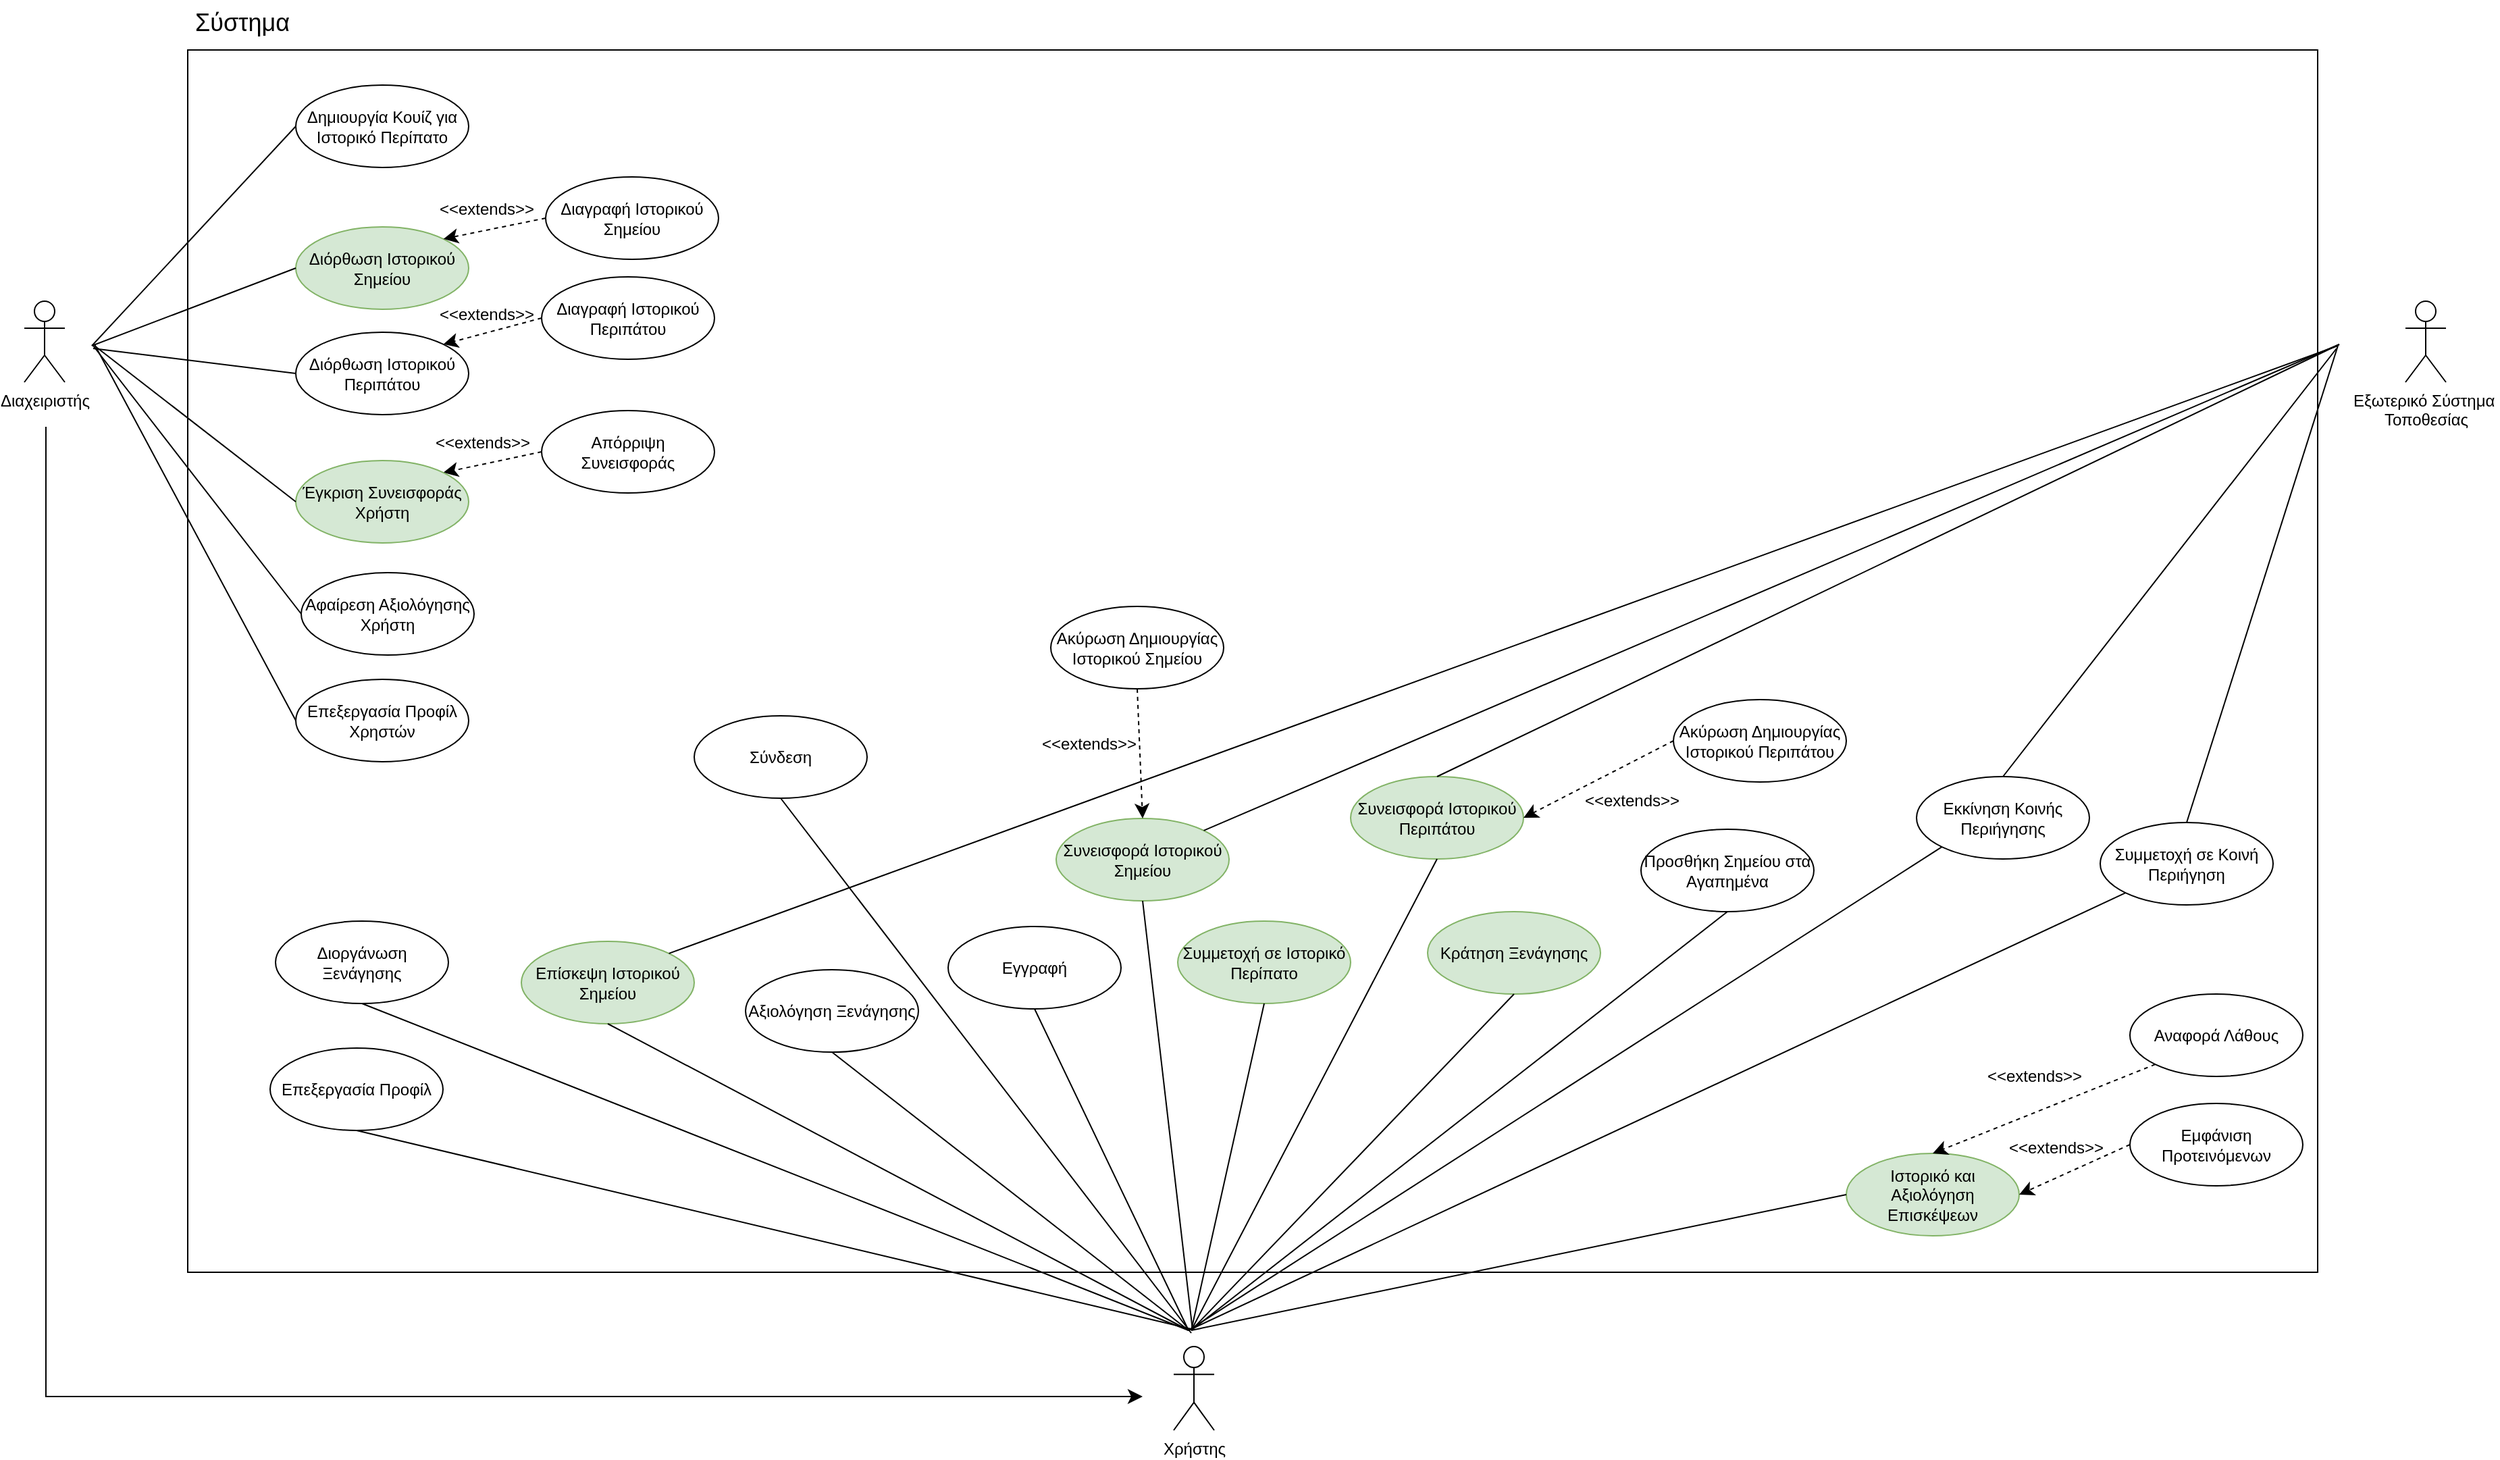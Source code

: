 <mxfile version="24.2.3" type="device">
  <diagram name="Page-1" id="uMqA1R6x-6Gs1QEI-oIA">
    <mxGraphModel dx="2309" dy="1489" grid="0" gridSize="10" guides="1" tooltips="1" connect="1" arrows="1" fold="1" page="0" pageScale="1" pageWidth="827" pageHeight="1169" math="0" shadow="0">
      <root>
        <mxCell id="0" />
        <mxCell id="1" parent="0" />
        <mxCell id="FWMYH-VB2yFF3loCDDfO-70" value="" style="rounded=0;whiteSpace=wrap;html=1;fillColor=none;" parent="1" vertex="1">
          <mxGeometry x="-171" y="-266" width="1577" height="905" as="geometry" />
        </mxCell>
        <mxCell id="FWMYH-VB2yFF3loCDDfO-71" value="Δημιουργία Κουίζ για&lt;br&gt;Ιστορικό Περίπατο" style="ellipse;whiteSpace=wrap;html=1;" parent="1" vertex="1">
          <mxGeometry x="-91" y="-240" width="128" height="61" as="geometry" />
        </mxCell>
        <mxCell id="FWMYH-VB2yFF3loCDDfO-72" value="Διαχειριστής" style="shape=umlActor;verticalLabelPosition=bottom;verticalAlign=top;html=1;outlineConnect=0;" parent="1" vertex="1">
          <mxGeometry x="-292" y="-80" width="30" height="60" as="geometry" />
        </mxCell>
        <mxCell id="FWMYH-VB2yFF3loCDDfO-73" value="Χρήστης" style="shape=umlActor;verticalLabelPosition=bottom;verticalAlign=top;html=1;outlineConnect=0;" parent="1" vertex="1">
          <mxGeometry x="559" y="694" width="30" height="62" as="geometry" />
        </mxCell>
        <mxCell id="FWMYH-VB2yFF3loCDDfO-74" value="&lt;div&gt;Εξωτερικό Σύστημα&amp;nbsp;&lt;/div&gt;&lt;div&gt;Τοποθεσίας&lt;/div&gt;" style="shape=umlActor;verticalLabelPosition=bottom;verticalAlign=top;html=1;outlineConnect=0;" parent="1" vertex="1">
          <mxGeometry x="1471" y="-80" width="30" height="60" as="geometry" />
        </mxCell>
        <mxCell id="FWMYH-VB2yFF3loCDDfO-75" value="Διόρθωση Ιστορικού Σημείου" style="ellipse;whiteSpace=wrap;html=1;fillColor=#d5e8d4;strokeColor=#82b366;" parent="1" vertex="1">
          <mxGeometry x="-91" y="-135" width="128" height="61" as="geometry" />
        </mxCell>
        <mxCell id="FWMYH-VB2yFF3loCDDfO-76" value="Διαγραφή Ιστορικού Σημείου" style="ellipse;whiteSpace=wrap;html=1;" parent="1" vertex="1">
          <mxGeometry x="94" y="-172" width="128" height="61" as="geometry" />
        </mxCell>
        <mxCell id="FWMYH-VB2yFF3loCDDfO-77" style="edgeStyle=none;curved=1;rounded=0;orthogonalLoop=1;jettySize=auto;html=1;exitX=0;exitY=0.5;exitDx=0;exitDy=0;entryX=1;entryY=0;entryDx=0;entryDy=0;fontSize=12;startSize=8;endSize=8;dashed=1;" parent="1" source="FWMYH-VB2yFF3loCDDfO-78" target="FWMYH-VB2yFF3loCDDfO-80" edge="1">
          <mxGeometry relative="1" as="geometry" />
        </mxCell>
        <mxCell id="FWMYH-VB2yFF3loCDDfO-78" value="Απόρριψη Συνεισφοράς" style="ellipse;whiteSpace=wrap;html=1;" parent="1" vertex="1">
          <mxGeometry x="91" y="1" width="128" height="61" as="geometry" />
        </mxCell>
        <mxCell id="FWMYH-VB2yFF3loCDDfO-80" value="Έγκριση Συνεισφοράς Χρήστη" style="ellipse;whiteSpace=wrap;html=1;fillColor=#d5e8d4;strokeColor=#82b366;" parent="1" vertex="1">
          <mxGeometry x="-91" y="38" width="128" height="61" as="geometry" />
        </mxCell>
        <mxCell id="FWMYH-VB2yFF3loCDDfO-81" value="Αφαίρεση Αξιολόγησης Χρήστη" style="ellipse;whiteSpace=wrap;html=1;" parent="1" vertex="1">
          <mxGeometry x="-87" y="121" width="128" height="61" as="geometry" />
        </mxCell>
        <mxCell id="FWMYH-VB2yFF3loCDDfO-82" value="Επεξεργασία Προφίλ Χρηστών" style="ellipse;whiteSpace=wrap;html=1;" parent="1" vertex="1">
          <mxGeometry x="-91" y="200" width="128" height="61" as="geometry" />
        </mxCell>
        <mxCell id="FWMYH-VB2yFF3loCDDfO-83" value="" style="endArrow=none;html=1;rounded=0;fontSize=12;startSize=8;endSize=8;curved=1;entryX=0;entryY=0.5;entryDx=0;entryDy=0;" parent="1" target="FWMYH-VB2yFF3loCDDfO-71" edge="1">
          <mxGeometry width="50" height="50" relative="1" as="geometry">
            <mxPoint x="-242" y="-47" as="sourcePoint" />
            <mxPoint x="-115" y="-108" as="targetPoint" />
          </mxGeometry>
        </mxCell>
        <mxCell id="FWMYH-VB2yFF3loCDDfO-84" value="" style="endArrow=none;html=1;rounded=0;fontSize=12;startSize=8;endSize=8;curved=1;entryX=0;entryY=0.5;entryDx=0;entryDy=0;" parent="1" target="FWMYH-VB2yFF3loCDDfO-75" edge="1">
          <mxGeometry width="50" height="50" relative="1" as="geometry">
            <mxPoint x="-242" y="-47" as="sourcePoint" />
            <mxPoint x="-115" y="-108" as="targetPoint" />
          </mxGeometry>
        </mxCell>
        <mxCell id="FWMYH-VB2yFF3loCDDfO-85" value="" style="endArrow=none;html=1;rounded=0;fontSize=12;startSize=8;endSize=8;curved=1;entryX=0;entryY=0.5;entryDx=0;entryDy=0;" parent="1" target="FWMYH-VB2yFF3loCDDfO-81" edge="1">
          <mxGeometry width="50" height="50" relative="1" as="geometry">
            <mxPoint x="-241" y="-47" as="sourcePoint" />
            <mxPoint x="-230" y="92" as="targetPoint" />
          </mxGeometry>
        </mxCell>
        <mxCell id="FWMYH-VB2yFF3loCDDfO-86" value="" style="endArrow=none;html=1;rounded=0;fontSize=12;startSize=8;endSize=8;curved=1;entryX=0.5;entryY=1;entryDx=0;entryDy=0;" parent="1" target="FWMYH-VB2yFF3loCDDfO-93" edge="1">
          <mxGeometry width="50" height="50" relative="1" as="geometry">
            <mxPoint x="570" y="682" as="sourcePoint" />
            <mxPoint x="-148" y="374" as="targetPoint" />
          </mxGeometry>
        </mxCell>
        <mxCell id="FWMYH-VB2yFF3loCDDfO-87" value="" style="endArrow=none;html=1;rounded=0;fontSize=12;startSize=8;endSize=8;curved=1;entryX=0;entryY=0.5;entryDx=0;entryDy=0;" parent="1" target="FWMYH-VB2yFF3loCDDfO-80" edge="1">
          <mxGeometry width="50" height="50" relative="1" as="geometry">
            <mxPoint x="-240" y="-47" as="sourcePoint" />
            <mxPoint x="-139" y="40" as="targetPoint" />
          </mxGeometry>
        </mxCell>
        <mxCell id="FWMYH-VB2yFF3loCDDfO-88" value="" style="endArrow=none;html=1;rounded=0;fontSize=12;startSize=8;endSize=8;curved=1;entryX=0;entryY=0.5;entryDx=0;entryDy=0;" parent="1" target="FWMYH-VB2yFF3loCDDfO-82" edge="1">
          <mxGeometry width="50" height="50" relative="1" as="geometry">
            <mxPoint x="-240" y="-48" as="sourcePoint" />
            <mxPoint x="-117" y="192" as="targetPoint" />
          </mxGeometry>
        </mxCell>
        <mxCell id="FWMYH-VB2yFF3loCDDfO-89" style="edgeStyle=none;curved=1;rounded=0;orthogonalLoop=1;jettySize=auto;html=1;exitX=0;exitY=0.5;exitDx=0;exitDy=0;entryX=1;entryY=0;entryDx=0;entryDy=0;fontSize=12;startSize=8;endSize=8;dashed=1;" parent="1" source="FWMYH-VB2yFF3loCDDfO-76" target="FWMYH-VB2yFF3loCDDfO-75" edge="1">
          <mxGeometry relative="1" as="geometry">
            <mxPoint x="89" y="-103" as="sourcePoint" />
            <mxPoint x="25" y="-69" as="targetPoint" />
          </mxGeometry>
        </mxCell>
        <mxCell id="FWMYH-VB2yFF3loCDDfO-91" value="&lt;font style=&quot;font-size: 12px;&quot;&gt;&amp;lt;&amp;lt;&lt;font style=&quot;font-size: 12px;&quot;&gt;extends&amp;gt;&amp;gt;&lt;/font&gt;&lt;/font&gt;" style="text;html=1;align=center;verticalAlign=middle;resizable=0;points=[];autosize=1;strokeColor=none;fillColor=none;fontSize=16;" parent="1" vertex="1">
          <mxGeometry x="3" y="7" width="88" height="31" as="geometry" />
        </mxCell>
        <mxCell id="FWMYH-VB2yFF3loCDDfO-92" value="&lt;font style=&quot;font-size: 12px;&quot;&gt;&amp;lt;&amp;lt;&lt;font style=&quot;font-size: 12px;&quot;&gt;extends&amp;gt;&amp;gt;&lt;/font&gt;&lt;/font&gt;" style="text;html=1;align=center;verticalAlign=middle;resizable=0;points=[];autosize=1;strokeColor=none;fillColor=none;fontSize=16;" parent="1" vertex="1">
          <mxGeometry x="6" y="-166" width="88" height="31" as="geometry" />
        </mxCell>
        <mxCell id="FWMYH-VB2yFF3loCDDfO-93" value="Διοργάνωση Ξενάγησης" style="ellipse;whiteSpace=wrap;html=1;" parent="1" vertex="1">
          <mxGeometry x="-106" y="379" width="128" height="61" as="geometry" />
        </mxCell>
        <mxCell id="FWMYH-VB2yFF3loCDDfO-94" value="Επεξεργασία Προφίλ" style="ellipse;whiteSpace=wrap;html=1;" parent="1" vertex="1">
          <mxGeometry x="-110" y="473" width="128" height="61" as="geometry" />
        </mxCell>
        <mxCell id="FWMYH-VB2yFF3loCDDfO-95" value="Επίσκεψη Ιστορικού Σημείου" style="ellipse;whiteSpace=wrap;html=1;fillColor=#d5e8d4;strokeColor=#82b366;" parent="1" vertex="1">
          <mxGeometry x="76" y="394" width="128" height="61" as="geometry" />
        </mxCell>
        <mxCell id="FWMYH-VB2yFF3loCDDfO-97" value="Σύνδεση" style="ellipse;whiteSpace=wrap;html=1;" parent="1" vertex="1">
          <mxGeometry x="204" y="227" width="128" height="61" as="geometry" />
        </mxCell>
        <mxCell id="FWMYH-VB2yFF3loCDDfO-98" value="Αξιολόγηση Ξενάγησης" style="ellipse;whiteSpace=wrap;html=1;" parent="1" vertex="1">
          <mxGeometry x="242" y="415" width="128" height="61" as="geometry" />
        </mxCell>
        <mxCell id="FWMYH-VB2yFF3loCDDfO-99" value="Συνεισφορά Ιστορικού Σημείου" style="ellipse;whiteSpace=wrap;html=1;fillColor=#d5e8d4;strokeColor=#82b366;" parent="1" vertex="1">
          <mxGeometry x="472" y="303" width="128" height="61" as="geometry" />
        </mxCell>
        <mxCell id="FWMYH-VB2yFF3loCDDfO-100" value="Συμμετοχή σε Ιστορικό Περίπατο" style="ellipse;whiteSpace=wrap;html=1;fillColor=#d5e8d4;strokeColor=#82b366;" parent="1" vertex="1">
          <mxGeometry x="562" y="379" width="128" height="61" as="geometry" />
        </mxCell>
        <mxCell id="FWMYH-VB2yFF3loCDDfO-101" value="Συνεισφορά Ιστορικού Περιπάτου" style="ellipse;whiteSpace=wrap;html=1;fillColor=#d5e8d4;strokeColor=#82b366;" parent="1" vertex="1">
          <mxGeometry x="690" y="272" width="128" height="61" as="geometry" />
        </mxCell>
        <mxCell id="FWMYH-VB2yFF3loCDDfO-102" value="Κράτηση Ξενάγησης" style="ellipse;whiteSpace=wrap;html=1;fillColor=#d5e8d4;strokeColor=#82b366;" parent="1" vertex="1">
          <mxGeometry x="747" y="372" width="128" height="61" as="geometry" />
        </mxCell>
        <mxCell id="FWMYH-VB2yFF3loCDDfO-104" style="edgeStyle=none;curved=1;rounded=0;orthogonalLoop=1;jettySize=auto;html=1;exitX=0;exitY=0.5;exitDx=0;exitDy=0;entryX=1;entryY=0.5;entryDx=0;entryDy=0;fontSize=12;startSize=8;endSize=8;dashed=1;" parent="1" source="FWMYH-VB2yFF3loCDDfO-105" target="FWMYH-VB2yFF3loCDDfO-101" edge="1">
          <mxGeometry relative="1" as="geometry" />
        </mxCell>
        <mxCell id="FWMYH-VB2yFF3loCDDfO-105" value="Ακύρωση Δημιουργίας Ιστορικού Περιπάτου" style="ellipse;whiteSpace=wrap;html=1;" parent="1" vertex="1">
          <mxGeometry x="929" y="215" width="128" height="61" as="geometry" />
        </mxCell>
        <mxCell id="FWMYH-VB2yFF3loCDDfO-106" style="edgeStyle=none;curved=1;rounded=0;orthogonalLoop=1;jettySize=auto;html=1;exitX=0.5;exitY=1;exitDx=0;exitDy=0;entryX=0.5;entryY=0;entryDx=0;entryDy=0;fontSize=12;startSize=8;endSize=8;dashed=1;" parent="1" source="FWMYH-VB2yFF3loCDDfO-107" target="FWMYH-VB2yFF3loCDDfO-99" edge="1">
          <mxGeometry relative="1" as="geometry" />
        </mxCell>
        <mxCell id="FWMYH-VB2yFF3loCDDfO-107" value="Ακύρωση Δημιουργίας Ιστορικού Σημείου" style="ellipse;whiteSpace=wrap;html=1;" parent="1" vertex="1">
          <mxGeometry x="468" y="146" width="128" height="61" as="geometry" />
        </mxCell>
        <mxCell id="FWMYH-VB2yFF3loCDDfO-108" value="Προσθήκη Σημείου στα Αγαπημένα" style="ellipse;whiteSpace=wrap;html=1;" parent="1" vertex="1">
          <mxGeometry x="905" y="311" width="128" height="61" as="geometry" />
        </mxCell>
        <mxCell id="FWMYH-VB2yFF3loCDDfO-109" value="Εκκίνηση Κοινής Περιήγησης" style="ellipse;whiteSpace=wrap;html=1;" parent="1" vertex="1">
          <mxGeometry x="1109" y="272" width="128" height="61" as="geometry" />
        </mxCell>
        <mxCell id="FWMYH-VB2yFF3loCDDfO-110" value="Συμμετοχή σε Κοινή Περιήγηση" style="ellipse;whiteSpace=wrap;html=1;" parent="1" vertex="1">
          <mxGeometry x="1245" y="306" width="128" height="61" as="geometry" />
        </mxCell>
        <mxCell id="FWMYH-VB2yFF3loCDDfO-111" value="Ιστορικό και Αξιολόγηση Επισκέψεων" style="ellipse;whiteSpace=wrap;html=1;fillColor=#d5e8d4;strokeColor=#82b366;" parent="1" vertex="1">
          <mxGeometry x="1057" y="551" width="128" height="61" as="geometry" />
        </mxCell>
        <mxCell id="FWMYH-VB2yFF3loCDDfO-112" value="" style="endArrow=none;html=1;rounded=0;fontSize=12;startSize=8;endSize=8;curved=1;entryX=0.5;entryY=1;entryDx=0;entryDy=0;" parent="1" target="FWMYH-VB2yFF3loCDDfO-95" edge="1">
          <mxGeometry width="50" height="50" relative="1" as="geometry">
            <mxPoint x="570" y="682" as="sourcePoint" />
            <mxPoint x="443" y="541" as="targetPoint" />
          </mxGeometry>
        </mxCell>
        <mxCell id="FWMYH-VB2yFF3loCDDfO-113" value="" style="endArrow=none;html=1;rounded=0;fontSize=12;startSize=8;endSize=8;curved=1;entryX=0.5;entryY=1;entryDx=0;entryDy=0;" parent="1" target="FWMYH-VB2yFF3loCDDfO-98" edge="1">
          <mxGeometry width="50" height="50" relative="1" as="geometry">
            <mxPoint x="570" y="682" as="sourcePoint" />
            <mxPoint x="443" y="543" as="targetPoint" />
          </mxGeometry>
        </mxCell>
        <mxCell id="FWMYH-VB2yFF3loCDDfO-114" value="" style="endArrow=none;html=1;rounded=0;fontSize=12;startSize=8;endSize=8;curved=1;entryX=0.5;entryY=1;entryDx=0;entryDy=0;" parent="1" target="FWMYH-VB2yFF3loCDDfO-97" edge="1">
          <mxGeometry width="50" height="50" relative="1" as="geometry">
            <mxPoint x="572" y="684" as="sourcePoint" />
            <mxPoint x="871.373" y="495.998" as="targetPoint" />
          </mxGeometry>
        </mxCell>
        <mxCell id="FWMYH-VB2yFF3loCDDfO-115" value="" style="endArrow=none;html=1;rounded=0;fontSize=12;startSize=8;endSize=8;curved=1;entryX=0.5;entryY=1;entryDx=0;entryDy=0;" parent="1" target="FWMYH-VB2yFF3loCDDfO-100" edge="1">
          <mxGeometry width="50" height="50" relative="1" as="geometry">
            <mxPoint x="572" y="682" as="sourcePoint" />
            <mxPoint x="445" y="543" as="targetPoint" />
          </mxGeometry>
        </mxCell>
        <mxCell id="FWMYH-VB2yFF3loCDDfO-116" value="" style="endArrow=none;html=1;rounded=0;fontSize=12;startSize=8;endSize=8;curved=1;entryX=0.5;entryY=1;entryDx=0;entryDy=0;" parent="1" target="FWMYH-VB2yFF3loCDDfO-94" edge="1">
          <mxGeometry width="50" height="50" relative="1" as="geometry">
            <mxPoint x="572" y="681" as="sourcePoint" />
            <mxPoint x="443" y="541" as="targetPoint" />
          </mxGeometry>
        </mxCell>
        <mxCell id="FWMYH-VB2yFF3loCDDfO-117" value="" style="endArrow=none;html=1;rounded=0;fontSize=12;startSize=8;endSize=8;curved=1;entryX=0.5;entryY=1;entryDx=0;entryDy=0;" parent="1" target="FWMYH-VB2yFF3loCDDfO-102" edge="1">
          <mxGeometry width="50" height="50" relative="1" as="geometry">
            <mxPoint x="572" y="682" as="sourcePoint" />
            <mxPoint x="753" y="549" as="targetPoint" />
          </mxGeometry>
        </mxCell>
        <mxCell id="FWMYH-VB2yFF3loCDDfO-119" value="" style="endArrow=none;html=1;rounded=0;fontSize=12;startSize=8;endSize=8;curved=1;entryX=0;entryY=1;entryDx=0;entryDy=0;" parent="1" target="FWMYH-VB2yFF3loCDDfO-110" edge="1">
          <mxGeometry width="50" height="50" relative="1" as="geometry">
            <mxPoint x="570" y="682" as="sourcePoint" />
            <mxPoint x="1250" y="405" as="targetPoint" />
          </mxGeometry>
        </mxCell>
        <mxCell id="FWMYH-VB2yFF3loCDDfO-120" value="" style="endArrow=none;html=1;rounded=0;fontSize=12;startSize=8;endSize=8;curved=1;entryX=0.5;entryY=1;entryDx=0;entryDy=0;" parent="1" target="FWMYH-VB2yFF3loCDDfO-108" edge="1">
          <mxGeometry width="50" height="50" relative="1" as="geometry">
            <mxPoint x="572" y="682" as="sourcePoint" />
            <mxPoint x="897" y="591" as="targetPoint" />
          </mxGeometry>
        </mxCell>
        <mxCell id="FWMYH-VB2yFF3loCDDfO-121" value="" style="endArrow=none;html=1;rounded=0;fontSize=12;startSize=8;endSize=8;curved=1;entryX=0.5;entryY=1;entryDx=0;entryDy=0;" parent="1" target="FWMYH-VB2yFF3loCDDfO-101" edge="1">
          <mxGeometry width="50" height="50" relative="1" as="geometry">
            <mxPoint x="572" y="682" as="sourcePoint" />
            <mxPoint x="743" y="340" as="targetPoint" />
          </mxGeometry>
        </mxCell>
        <mxCell id="FWMYH-VB2yFF3loCDDfO-122" value="" style="endArrow=none;html=1;rounded=0;fontSize=12;startSize=8;endSize=8;curved=1;entryX=0;entryY=0.5;entryDx=0;entryDy=0;" parent="1" target="FWMYH-VB2yFF3loCDDfO-111" edge="1">
          <mxGeometry width="50" height="50" relative="1" as="geometry">
            <mxPoint x="572" y="682" as="sourcePoint" />
            <mxPoint x="1146" y="568" as="targetPoint" />
          </mxGeometry>
        </mxCell>
        <mxCell id="FWMYH-VB2yFF3loCDDfO-123" value="" style="endArrow=none;html=1;rounded=0;fontSize=12;startSize=8;endSize=8;curved=1;exitX=0.5;exitY=1;exitDx=0;exitDy=0;" parent="1" source="FWMYH-VB2yFF3loCDDfO-99" edge="1">
          <mxGeometry width="50" height="50" relative="1" as="geometry">
            <mxPoint x="632" y="374" as="sourcePoint" />
            <mxPoint x="573" y="682" as="targetPoint" />
          </mxGeometry>
        </mxCell>
        <mxCell id="FWMYH-VB2yFF3loCDDfO-124" value="" style="endArrow=none;html=1;rounded=0;fontSize=12;startSize=8;endSize=8;curved=1;entryX=0;entryY=1;entryDx=0;entryDy=0;" parent="1" target="FWMYH-VB2yFF3loCDDfO-109" edge="1">
          <mxGeometry width="50" height="50" relative="1" as="geometry">
            <mxPoint x="570" y="682" as="sourcePoint" />
            <mxPoint x="963" y="695" as="targetPoint" />
          </mxGeometry>
        </mxCell>
        <mxCell id="FWMYH-VB2yFF3loCDDfO-125" value="" style="endArrow=none;html=1;rounded=0;fontSize=12;startSize=8;endSize=8;curved=1;exitX=1;exitY=0;exitDx=0;exitDy=0;" parent="1" source="FWMYH-VB2yFF3loCDDfO-95" edge="1">
          <mxGeometry width="50" height="50" relative="1" as="geometry">
            <mxPoint x="301" y="99" as="sourcePoint" />
            <mxPoint x="1421" y="-47" as="targetPoint" />
          </mxGeometry>
        </mxCell>
        <mxCell id="FWMYH-VB2yFF3loCDDfO-126" value="" style="endArrow=none;html=1;rounded=0;fontSize=12;startSize=8;endSize=8;curved=1;exitX=0.5;exitY=0;exitDx=0;exitDy=0;" parent="1" source="FWMYH-VB2yFF3loCDDfO-101" edge="1">
          <mxGeometry width="50" height="50" relative="1" as="geometry">
            <mxPoint x="655" y="-67" as="sourcePoint" />
            <mxPoint x="1422" y="-48" as="targetPoint" />
          </mxGeometry>
        </mxCell>
        <mxCell id="FWMYH-VB2yFF3loCDDfO-127" value="" style="endArrow=none;html=1;rounded=0;fontSize=12;startSize=8;endSize=8;curved=1;exitX=1;exitY=0;exitDx=0;exitDy=0;" parent="1" source="FWMYH-VB2yFF3loCDDfO-99" edge="1">
          <mxGeometry width="50" height="50" relative="1" as="geometry">
            <mxPoint x="895" y="-5" as="sourcePoint" />
            <mxPoint x="1422" y="-48" as="targetPoint" />
          </mxGeometry>
        </mxCell>
        <mxCell id="FWMYH-VB2yFF3loCDDfO-128" value="" style="endArrow=none;html=1;rounded=0;fontSize=12;startSize=8;endSize=8;curved=1;entryX=0.5;entryY=0;entryDx=0;entryDy=0;" parent="1" target="FWMYH-VB2yFF3loCDDfO-110" edge="1">
          <mxGeometry width="50" height="50" relative="1" as="geometry">
            <mxPoint x="1421" y="-47" as="sourcePoint" />
            <mxPoint x="559" y="-145" as="targetPoint" />
          </mxGeometry>
        </mxCell>
        <mxCell id="FWMYH-VB2yFF3loCDDfO-129" value="" style="endArrow=none;html=1;rounded=0;fontSize=12;startSize=8;endSize=8;curved=1;entryX=0.5;entryY=0;entryDx=0;entryDy=0;" parent="1" target="FWMYH-VB2yFF3loCDDfO-109" edge="1">
          <mxGeometry width="50" height="50" relative="1" as="geometry">
            <mxPoint x="1420" y="-45" as="sourcePoint" />
            <mxPoint x="1463" y="230" as="targetPoint" />
          </mxGeometry>
        </mxCell>
        <mxCell id="FWMYH-VB2yFF3loCDDfO-130" value="&lt;font style=&quot;font-size: 12px;&quot;&gt;&amp;lt;&amp;lt;&lt;font style=&quot;font-size: 12px;&quot;&gt;extends&amp;gt;&amp;gt;&lt;/font&gt;&lt;/font&gt;" style="text;html=1;align=center;verticalAlign=middle;resizable=0;points=[];autosize=1;strokeColor=none;fillColor=none;fontSize=16;" parent="1" vertex="1">
          <mxGeometry x="452" y="230" width="88" height="31" as="geometry" />
        </mxCell>
        <mxCell id="FWMYH-VB2yFF3loCDDfO-131" value="&lt;font style=&quot;font-size: 12px;&quot;&gt;&amp;lt;&amp;lt;&lt;font style=&quot;font-size: 12px;&quot;&gt;extends&amp;gt;&amp;gt;&lt;/font&gt;&lt;/font&gt;" style="text;html=1;align=center;verticalAlign=middle;resizable=0;points=[];autosize=1;strokeColor=none;fillColor=none;fontSize=16;" parent="1" vertex="1">
          <mxGeometry x="854" y="272" width="88" height="31" as="geometry" />
        </mxCell>
        <mxCell id="FWMYH-VB2yFF3loCDDfO-132" value="&lt;font style=&quot;font-size: 18px;&quot;&gt;Σύστημα&lt;/font&gt;" style="text;html=1;align=center;verticalAlign=middle;resizable=0;points=[];autosize=1;strokeColor=none;fillColor=none;fontSize=16;" parent="1" vertex="1">
          <mxGeometry x="-175" y="-303" width="88" height="34" as="geometry" />
        </mxCell>
        <mxCell id="FWMYH-VB2yFF3loCDDfO-133" value="" style="edgeStyle=segmentEdgeStyle;endArrow=classic;html=1;curved=0;rounded=0;endSize=8;startSize=8;fontSize=12;" parent="1" edge="1">
          <mxGeometry width="50" height="50" relative="1" as="geometry">
            <mxPoint x="-276" y="13" as="sourcePoint" />
            <mxPoint x="536" y="731" as="targetPoint" />
            <Array as="points">
              <mxPoint x="-276" y="731" />
            </Array>
          </mxGeometry>
        </mxCell>
        <mxCell id="FWMYH-VB2yFF3loCDDfO-139" value="Διόρθωση Ιστορικού Περιπάτου" style="ellipse;whiteSpace=wrap;html=1;" parent="1" vertex="1">
          <mxGeometry x="-91" y="-57" width="128" height="61" as="geometry" />
        </mxCell>
        <mxCell id="FWMYH-VB2yFF3loCDDfO-142" style="edgeStyle=none;curved=1;rounded=0;orthogonalLoop=1;jettySize=auto;html=1;exitX=0;exitY=0.5;exitDx=0;exitDy=0;fontSize=12;startSize=8;endSize=8;entryX=1;entryY=0;entryDx=0;entryDy=0;dashed=1;" parent="1" source="FWMYH-VB2yFF3loCDDfO-140" target="FWMYH-VB2yFF3loCDDfO-139" edge="1">
          <mxGeometry relative="1" as="geometry" />
        </mxCell>
        <mxCell id="FWMYH-VB2yFF3loCDDfO-140" value="Διαγραφή Ιστορικού Περιπάτου" style="ellipse;whiteSpace=wrap;html=1;" parent="1" vertex="1">
          <mxGeometry x="91" y="-98" width="128" height="61" as="geometry" />
        </mxCell>
        <mxCell id="FWMYH-VB2yFF3loCDDfO-143" value="&lt;font style=&quot;font-size: 12px;&quot;&gt;&amp;lt;&amp;lt;&lt;font style=&quot;font-size: 12px;&quot;&gt;extends&amp;gt;&amp;gt;&lt;/font&gt;&lt;/font&gt;" style="text;html=1;align=center;verticalAlign=middle;resizable=0;points=[];autosize=1;strokeColor=none;fillColor=none;fontSize=16;" parent="1" vertex="1">
          <mxGeometry x="6" y="-88" width="88" height="31" as="geometry" />
        </mxCell>
        <mxCell id="FWMYH-VB2yFF3loCDDfO-144" value="Εγγραφή" style="ellipse;whiteSpace=wrap;html=1;" parent="1" vertex="1">
          <mxGeometry x="392" y="383" width="128" height="61" as="geometry" />
        </mxCell>
        <mxCell id="FWMYH-VB2yFF3loCDDfO-145" value="" style="endArrow=none;html=1;rounded=0;fontSize=12;startSize=8;endSize=8;curved=1;entryX=0.5;entryY=1;entryDx=0;entryDy=0;" parent="1" target="FWMYH-VB2yFF3loCDDfO-144" edge="1">
          <mxGeometry width="50" height="50" relative="1" as="geometry">
            <mxPoint x="570" y="682" as="sourcePoint" />
            <mxPoint x="522" y="281" as="targetPoint" />
          </mxGeometry>
        </mxCell>
        <mxCell id="FWMYH-VB2yFF3loCDDfO-146" value="Εμφάνιση Προτεινόμενων" style="ellipse;whiteSpace=wrap;html=1;" parent="1" vertex="1">
          <mxGeometry x="1267" y="514" width="128" height="61" as="geometry" />
        </mxCell>
        <mxCell id="FWMYH-VB2yFF3loCDDfO-147" style="edgeStyle=none;curved=1;rounded=0;orthogonalLoop=1;jettySize=auto;html=1;exitX=0;exitY=0.5;exitDx=0;exitDy=0;entryX=1;entryY=0.5;entryDx=0;entryDy=0;fontSize=12;startSize=8;endSize=8;dashed=1;" parent="1" source="FWMYH-VB2yFF3loCDDfO-146" target="FWMYH-VB2yFF3loCDDfO-111" edge="1">
          <mxGeometry relative="1" as="geometry">
            <mxPoint x="1167" y="488.5" as="sourcePoint" />
            <mxPoint x="1069" y="518.5" as="targetPoint" />
          </mxGeometry>
        </mxCell>
        <mxCell id="FWMYH-VB2yFF3loCDDfO-148" value="&lt;font style=&quot;font-size: 12px;&quot;&gt;&amp;lt;&amp;lt;&lt;font style=&quot;font-size: 12px;&quot;&gt;extends&amp;gt;&amp;gt;&lt;/font&gt;&lt;/font&gt;" style="text;html=1;align=center;verticalAlign=middle;resizable=0;points=[];autosize=1;strokeColor=none;fillColor=none;fontSize=16;" parent="1" vertex="1">
          <mxGeometry x="1168" y="529" width="88" height="31" as="geometry" />
        </mxCell>
        <mxCell id="FWMYH-VB2yFF3loCDDfO-149" value="" style="endArrow=none;html=1;rounded=0;fontSize=12;startSize=8;endSize=8;curved=1;entryX=0;entryY=0.5;entryDx=0;entryDy=0;" parent="1" target="FWMYH-VB2yFF3loCDDfO-139" edge="1">
          <mxGeometry width="50" height="50" relative="1" as="geometry">
            <mxPoint x="-241" y="-45" as="sourcePoint" />
            <mxPoint x="-81" y="-94" as="targetPoint" />
          </mxGeometry>
        </mxCell>
        <mxCell id="TPXdwGZAqaj-iqxkzzhD-2" style="edgeStyle=none;curved=1;rounded=0;orthogonalLoop=1;jettySize=auto;html=1;exitX=0;exitY=1;exitDx=0;exitDy=0;entryX=0.5;entryY=0;entryDx=0;entryDy=0;fontSize=12;startSize=8;endSize=8;dashed=1;" edge="1" parent="1" source="TPXdwGZAqaj-iqxkzzhD-1" target="FWMYH-VB2yFF3loCDDfO-111">
          <mxGeometry relative="1" as="geometry" />
        </mxCell>
        <mxCell id="TPXdwGZAqaj-iqxkzzhD-1" value="Αναφορά Λάθους" style="ellipse;whiteSpace=wrap;html=1;" vertex="1" parent="1">
          <mxGeometry x="1267" y="433" width="128" height="61" as="geometry" />
        </mxCell>
        <mxCell id="TPXdwGZAqaj-iqxkzzhD-3" value="&lt;font style=&quot;font-size: 12px;&quot;&gt;&amp;lt;&amp;lt;&lt;font style=&quot;font-size: 12px;&quot;&gt;extends&amp;gt;&amp;gt;&lt;/font&gt;&lt;/font&gt;" style="text;html=1;align=center;verticalAlign=middle;resizable=0;points=[];autosize=1;strokeColor=none;fillColor=none;fontSize=16;" vertex="1" parent="1">
          <mxGeometry x="1152" y="476" width="88" height="31" as="geometry" />
        </mxCell>
      </root>
    </mxGraphModel>
  </diagram>
</mxfile>
